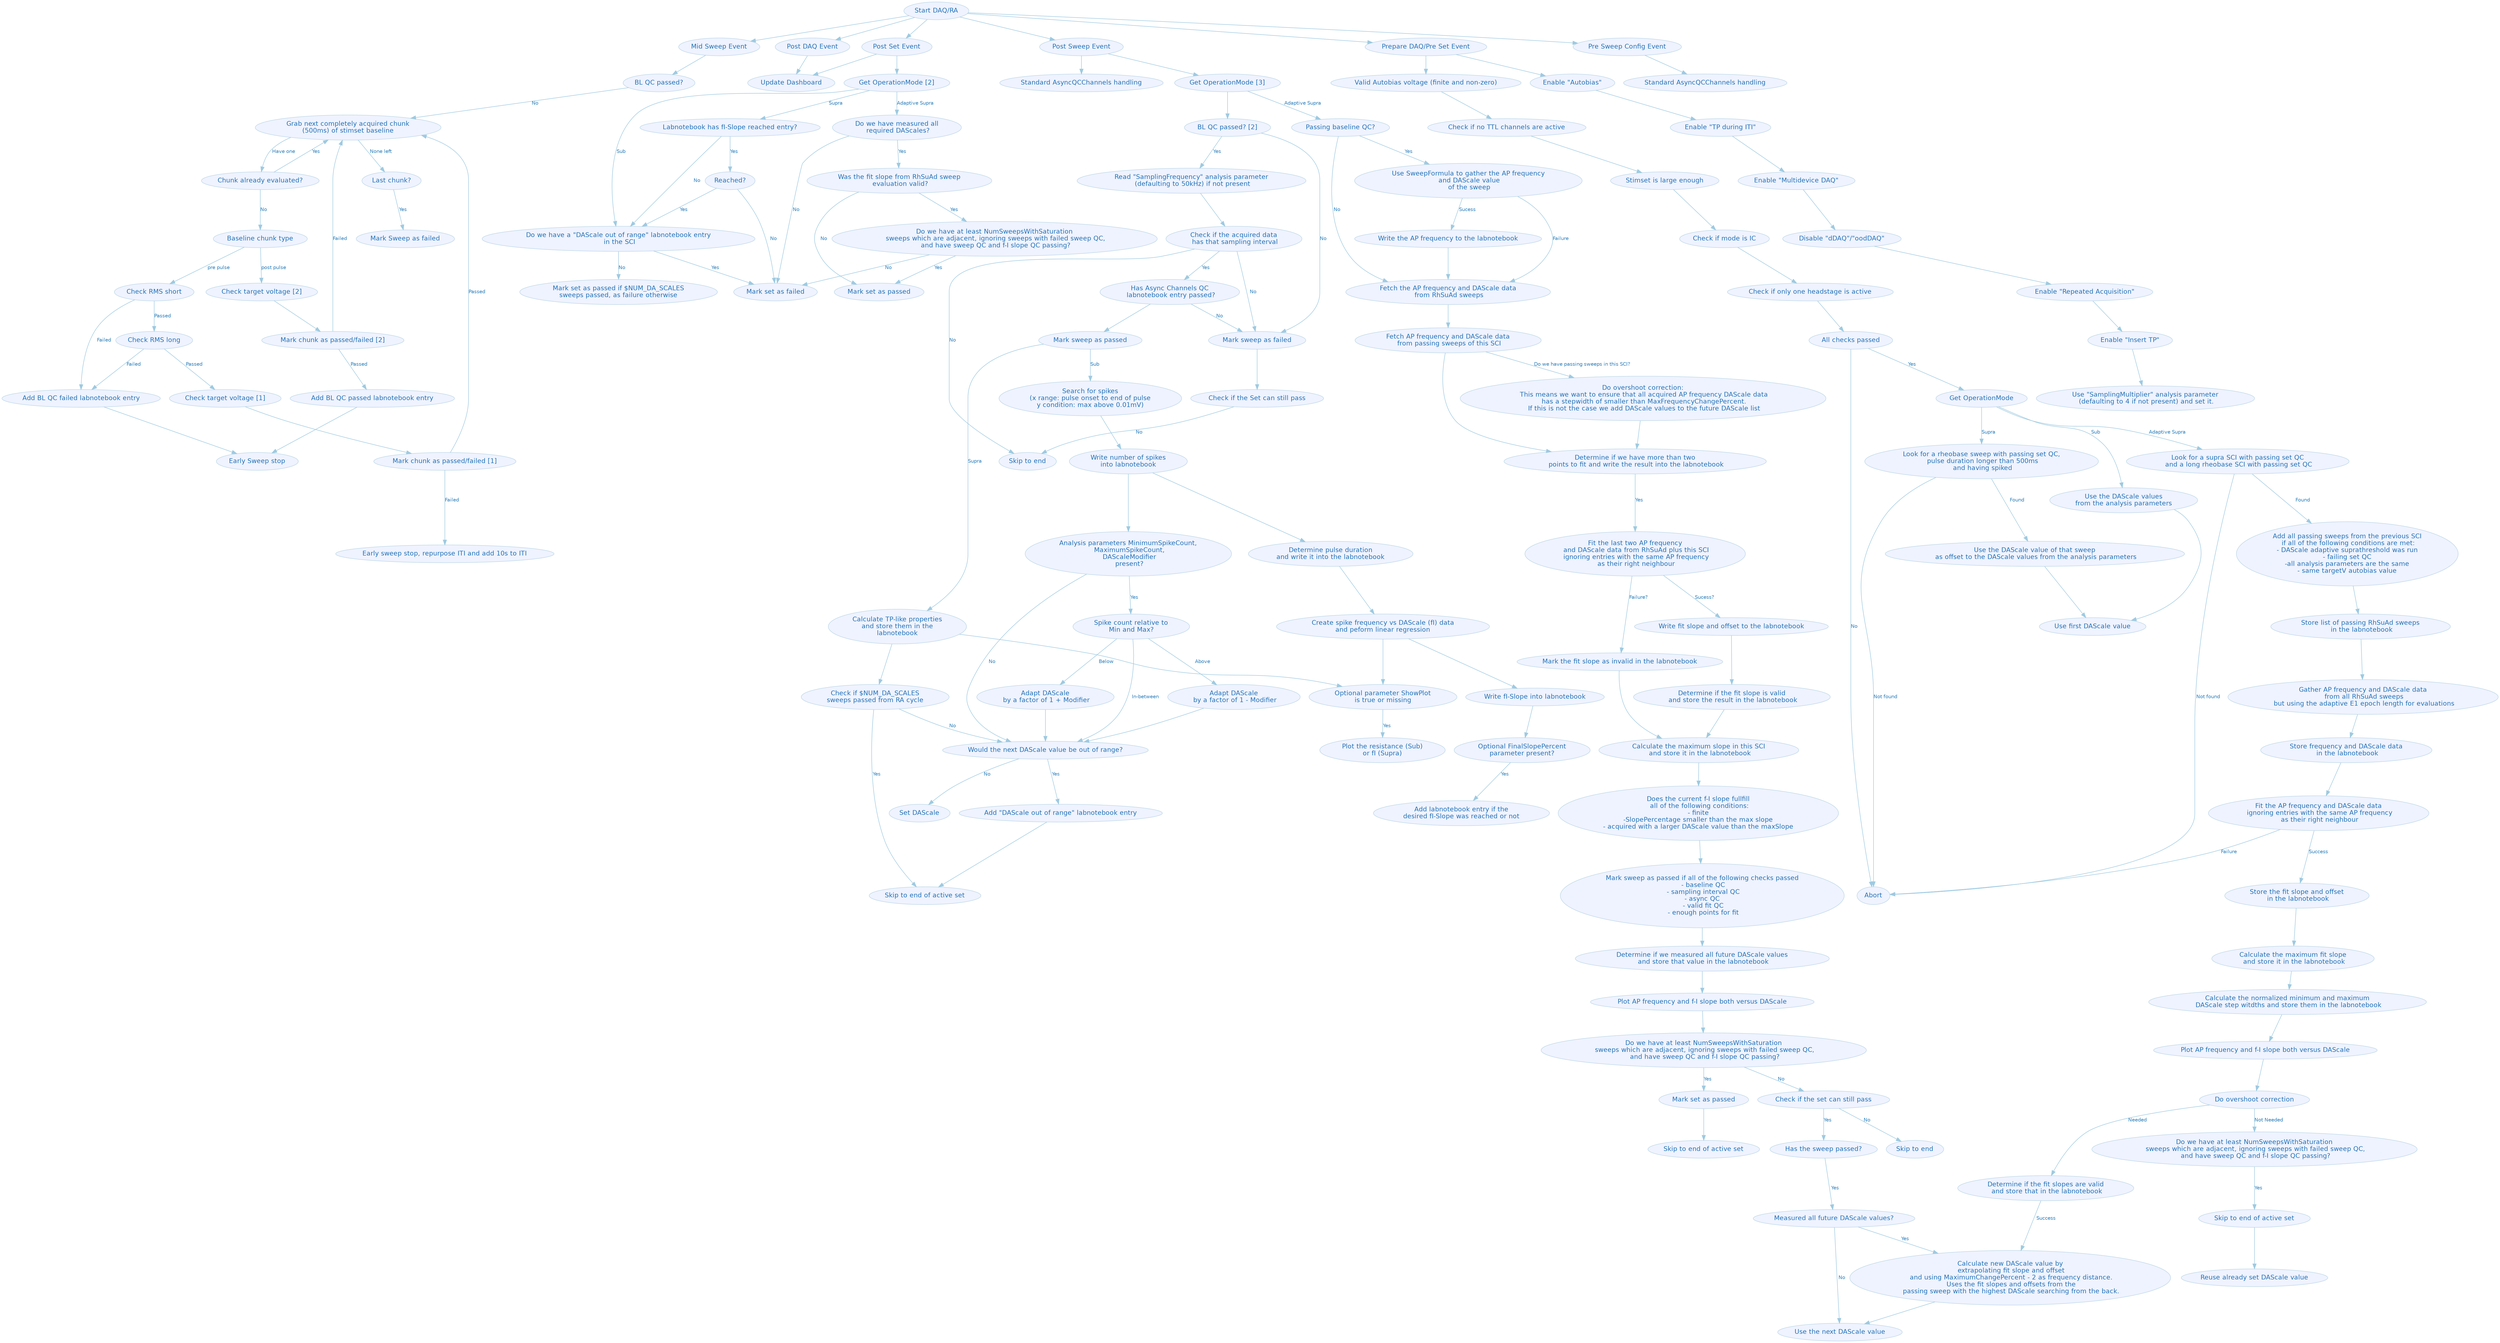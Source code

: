digraph G {
	graph [center=true,
		color=white,
		compound=true,
		fontcolor=black,
		fontname=Helvetica,
		fontsize=14,
		penwidth=0.1,
		ratio="0,01"
	];
	node [color="#bdd7e7",
		fillcolor="#eff3ff",
		fontcolor="#2171b5",
		fontname=Helvetica,
		fontsize=13,
		label="\N",
		shape=ellipse,
		style=filled
	];
	edge [color="#9ecae1",
		fontcolor="#3182bd",
		fontname=Helvetica,
		fontsize=10,
		style=solid
	];
	"Start DAQ/RA" -> "Mid Sweep Event";
	"Start DAQ/RA" -> "Post DAQ Event";
	"Start DAQ/RA" -> "Post Set Event";
	"Start DAQ/RA" -> "Post Sweep Event";
	"Start DAQ/RA" -> "Pre Sweep Config Event";
	"Start DAQ/RA" -> "Prepare DAQ/Pre Set Event";
	"Mid Sweep Event" -> "BL QC passed?";
	"Post DAQ Event" -> "Update Dashboard";
	"Post Set Event" -> "Update Dashboard";
	"Post Set Event" -> "Get OperationMode [2]";
	n91	[URL="../_static/images/async-qc-channels.svg",
		label="Standard AsyncQCChannels handling",
		target=_graphviz];
	"Post Sweep Event" -> n91;
	"Post Sweep Event" -> "Get OperationMode [3]";
	n92	[URL="../_static/images/async-qc-channels.svg",
		label="Standard AsyncQCChannels handling",
		target=_graphviz];
	"Pre Sweep Config Event" -> n92;
	"Prepare DAQ/Pre Set Event" -> "Enable \"Autobias\"";
	"Prepare DAQ/Pre Set Event" -> "Valid Autobias voltage (finite and non-zero)";
	"BL QC passed?" -> "Grab next completely acquired chunk\n(500ms) of stimset baseline"	[label=No];
	"Mark set as passed if $NUM_DA_SCALES\nsweeps passed, as failure otherwise"	[label="Do we have a \"DAScale out of range\" labnotebook entry\n in the SCI"];
	"Get OperationMode [2]" -> "Mark set as passed if $NUM_DA_SCALES\nsweeps passed, as failure otherwise"	[label=Sub];
	"Get OperationMode [2]" -> "Labnotebook has fI-Slope reached entry?"	[label=Supra];
	n79	[label="Do we have measured all\n required DAScales?"];
	"Get OperationMode [2]" -> n79	[label="Adaptive Supra"];
	"Last Sweep passed?"	[label="BL QC passed? [2]"];
	"Get OperationMode [3]" -> "Last Sweep passed?";
	n130	[label="Passing baseline QC?"];
	"Get OperationMode [3]" -> n130	[label="Adaptive Supra"];
	"Enable \"Autobias\"" -> "Enable \"TP during ITI\"";
	"Valid Autobias voltage (finite and non-zero)" -> "Check if no TTL channels are active";
	"Grab next completely acquired chunk\n(500ms) of stimset baseline" -> "Chunk already evaluated?"	[label="Have one"];
	"Grab next completely acquired chunk\n(500ms) of stimset baseline" -> "Last chunk?"	[label="None left"];
	"Mark set as passed if $NUM_DA_SCALES\nsweeps passed, as failure otherwise" -> "Mark set as failed"	[label=Yes];
	n126	[label="Mark set as passed if $NUM_DA_SCALES\nsweeps passed, as failure otherwise"];
	"Mark set as passed if $NUM_DA_SCALES\nsweeps passed, as failure otherwise" -> n126	[label=No];
	"Labnotebook has fI-Slope reached entry?" -> "Mark set as passed if $NUM_DA_SCALES\nsweeps passed, as failure otherwise"	[label=No];
	"Labnotebook has fI-Slope reached entry?" -> "Reached?"	[label=Yes];
	n79 -> "Mark set as failed"	[label=No];
	n80	[label="Was the fit slope from RhSuAd sweep\n evaluation valid?"];
	n79 -> n80	[label=Yes];
	n72	[label="Mark sweep as failed"];
	"Last Sweep passed?" -> n72	[label=No];
	n75	[label="Read \"SamplingFrequency\" analysis parameter\n (defaulting to 50kHz) if not present"];
	"Last Sweep passed?" -> n75	[label=Yes];
	n87	[label="Use SweepFormula to gather the AP frequency\n and DAScale value\n of the sweep"];
	n130 -> n87	[label=Yes];
	n90	[label="Fetch the AP frequency and DAScale data\n from RhSuAd sweeps"];
	n130 -> n90	[label=No];
	"Enable \"TP during ITI\"" -> "Enable \"Multidevice DAQ\"";
	"Check if no TTL channels are active" -> "Stimset is large enough";
	"Chunk already evaluated?" -> "Grab next completely acquired chunk\n(500ms) of stimset baseline"	[label=Yes];
	"Chunk already evaluated?" -> "Baseline chunk type"	[label=No];
	"Last chunk?" -> "Mark Sweep as failed"	[label=Yes];
	"Reached?" -> "Mark set as passed if $NUM_DA_SCALES\nsweeps passed, as failure otherwise"	[label=Yes];
	"Reached?" -> "Mark set as failed"	[label=No];
	n81	[label="Mark set as passed"];
	n80 -> n81	[label=No];
	n132	[label="Do we have at least NumSweepsWithSaturation\n sweeps which are adjacent, ignoring sweeps with failed sweep QC,\n and have sweep \
QC and f-I slope QC passing?"];
	n80 -> n132	[label=Yes];
	n72 -> "Check if the Set can still pass";
	n76	[label="Check if the acquired data\n has that sampling interval"];
	n75 -> n76;
	n87 -> n90	[label=Failure];
	n88	[label="Write the AP frequency to the labnotebook"];
	n87 -> n88	[label=Sucess];
	n93	[labe="Fetch sweeps with passing BL QC from SCI\ and append their AP frequency\n DAScale data to the supra data",
		label="Fetch AP frequency and DAScale data\n from passing sweeps of this SCI"];
	n90 -> n93;
	"Enable \"Multidevice DAQ\"" -> "Disable \"dDAQ\"/\"oodDAQ\"";
	"Stimset is large enough" -> "Check if mode is IC";
	"Baseline chunk type" -> "Check RMS short"	[label="pre pulse"];
	"Baseline chunk type" -> "Check target voltage [2]"	[label="post pulse"];
	n132 -> "Mark set as failed"	[label=No];
	n132 -> n81	[label=Yes];
	"Check if the Set can still pass" -> "Skip to end"	[label=No];
	n76 -> n72	[label=No];
	n76 -> "Skip to end"	[label=No];
	n77	[label="Has Async Channels QC\n labnotebook entry passed?"];
	n76 -> n77	[label=Yes];
	n88 -> n90;
	n94	[label="Do overshoot correction:\n This means we want to ensure that all acquired AP frequency DAScale data\n has a stepwidth of smaller \
than MaxFrequencyChangePercent.\n If this is not the case we add DAScale values to the future DAScale list"];
	n93 -> n94	[label="Do we have passing sweeps in this SCI?"];
	n104	[label="Determine if we have more than two\n points to fit and write the\ result into the labnotebook"];
	n93 -> n104;
	"Disable \"dDAQ\"/\"oodDAQ\"" -> "Enable \"Repeated Acquisition\"";
	"Check if mode is IC" -> "Check if only one headstage is active";
	"Check RMS short" -> "Check RMS long"	[label=Passed];
	"Check RMS short" -> "Add BL QC failed labnotebook entry"	[label=Failed];
	"Check target voltage [2]" -> "Mark chunk as passed/failed [2]";
	n77 -> n72	[label=No];
	n86	[label="Mark sweep as passed"];
	n77 -> n86;
	n86 -> "Calculate TP-like properties\nand store them in the\nlabnotebook"	[label=Supra];
	n86 -> "Search for spikes\n(x range: pulse onset to end of pulse\ny condition: max above 0.01mV)"	[label=Sub];
	"Enable \"Repeated Acquisition\"" -> "Enable \"Insert TP\"";
	"Check if only one headstage is active" -> "All checks passed";
	"Check RMS long" -> "Add BL QC failed labnotebook entry"	[label=Failed];
	"Check RMS long" -> "Check target voltage [1]"	[label=Passed];
	"Add BL QC failed labnotebook entry" -> "Early Sweep stop";
	"Mark chunk as passed/failed [2]" -> "Grab next completely acquired chunk\n(500ms) of stimset baseline"	[label=Failed];
	"Mark chunk as passed/failed [2]" -> "Add BL QC passed labnotebook entry"	[label=Passed];
	"Calculate TP-like properties\nand store them in the\nlabnotebook" -> "Check if $NUM_DA_SCALES\nsweeps passed from RA cycle";
	"Calculate TP-like properties\nand store them in the\nlabnotebook" -> "Optional parameter ShowPlot\nis true or missing";
	"Search for spikes\n(x range: pulse onset to end of pulse\ny condition: max above 0.01mV)" -> "Write number of spikes\ninto labnotebook";
	n68	[label="Use \"SamplingMultiplier\" analysis parameter\n (defaulting to 4 if not present) and set it."];
	"Enable \"Insert TP\"" -> n68;
	"All checks passed" -> Abort	[label=No];
	"All checks passed" -> "Get OperationMode"	[label=Yes];
	"Check target voltage [1]" -> "Mark chunk as passed/failed [1]";
	"Add BL QC passed labnotebook entry" -> "Early Sweep stop";
	"Check if $NUM_DA_SCALES\nsweeps passed from RA cycle" -> "Skip to end of active set"	[label=Yes];
	"Use next DAScale value"	[label="Would the next DAScale value be out of range?"];
	"Check if $NUM_DA_SCALES\nsweeps passed from RA cycle" -> "Use next DAScale value"	[label=No];
	"Optional parameter ShowPlot\nis true or missing" -> "Plot the resistance (Sub)\nor fI (Supra)"	[label=Yes];
	"Write number of spikes\ninto labnotebook" -> "Analysis parameters MinimumSpikeCount,\n MaximumSpikeCount,\n DAScaleModifier\n present?";
	"Write number of spikes\ninto labnotebook" -> "Determine pulse duration\nand write it into the labnotebook";
	"Get OperationMode" -> "Look for a rheobase sweep with passing set QC,\n pulse duration longer than 500ms\n and having spiked"	[label=Supra];
	"Get OperationMode" -> "Use the DAScale values\nfrom the analysis parameters"	[label=Sub];
	n110	[label="Look for a supra SCI with passing set QC\n and a long rheobase SCI with passing set QC"];
	"Get OperationMode" -> n110	[label="Adaptive Supra"];
	"Mark chunk as passed/failed [1]" -> "Grab next completely acquired chunk\n(500ms) of stimset baseline"	[label=Passed];
	"Mark chunk as passed/failed [1]" -> "Early sweep stop, repurpose ITI and add 10s to ITI"	[label=Failed];
	n122	[label="Add \"DAScale out of range\" labnotebook entry"];
	"Use next DAScale value" -> n122	[label=Yes];
	n123	[label="Set DAScale"];
	"Use next DAScale value" -> n123	[label=No];
	"Analysis parameters MinimumSpikeCount,\n MaximumSpikeCount,\n DAScaleModifier\n present?" -> "Use next DAScale value"	[label=No];
	"Analysis parameters MinimumSpikeCount,\n MaximumSpikeCount,\n DAScaleModifier\n present?" -> "Spike count relative to\nMin and Max?"	[label=Yes];
	"Determine pulse duration\nand write it into the labnotebook" -> "Create spike frequency vs DAScale (fI) data\nand peform linear regression";
	"Look for a rheobase sweep with passing set QC,\n pulse duration longer than 500ms\n and having spiked" -> Abort	[label="Not found"];
	"Look for a rheobase sweep with passing set QC,\n pulse duration longer than 500ms\n and having spiked" -> "Use the DAScale value of that sweep\n as offset to the DAScale values from the analysis parameters"	[label=Found];
	"Use the DAScale values\nfrom the analysis parameters" -> "Use first DAScale value";
	n110 -> Abort	[label="Not found"];
	n133	[label="Add all passing sweeps from the previous SCI\n if all of the following conditions are met:\n- DAScale adaptive suprathreshold was \
run\n- failing set QC\n-all analysis parameters are the same\n- same targetV autobias value"];
	n110 -> n133	[label=Found];
	n94 -> n104;
	n95	[label="Fit the last two AP frequency\n and DAScale data from RhSuAd plus this SCI\n ignoring entries with the same AP frequency\n as their \
right neighbour"];
	n104 -> n95	[label=Yes];
	"Use the DAScale value of that sweep\n as offset to the DAScale values from the analysis parameters" -> "Use first DAScale value";
	n134	[label="Store list of passing RhSuAd sweeps\n in the labnotebook"];
	n133 -> n134;
	"Spike count relative to\nMin and Max?" -> "Use next DAScale value"	[label="In-between"];
	"Spike count relative to\nMin and Max?" -> "Adapt DAScale\n by a factor of 1 - Modifier"	[label=Above];
	"Spike count relative to\nMin and Max?" -> "Adapt DAScale\n by a factor of 1 + Modifier"	[label=Below];
	"Create spike frequency vs DAScale (fI) data\nand peform linear regression" -> "Optional parameter ShowPlot\nis true or missing";
	"Create spike frequency vs DAScale (fI) data\nand peform linear regression" -> "Write fI-Slope into labnotebook";
	"Adapt DAScale\n by a factor of 1 - Modifier" -> "Use next DAScale value";
	"Adapt DAScale\n by a factor of 1 + Modifier" -> "Use next DAScale value";
	"Write fI-Slope into labnotebook" -> "Optional FinalSlopePercent\nparameter present?";
	n114	[label="Gather AP frequency and DAScale data\n from all RhSuAd sweeps\n but using the adaptive E1 epoch length for evaluations"];
	n134 -> n114;
	"Optional FinalSlopePercent\nparameter present?" -> "Add labnotebook entry if the\ndesired fI-Slope was reached or not"	[label=Yes];
	n116	[label="Store frequency and DAScale data\n in the labnotebook"];
	n114 -> n116;
	n117	[label="Fit the AP frequency and DAScale data\n ignoring entries with the same AP frequency\n as their right neighbour"];
	n116 -> n117;
	n117 -> Abort	[label=Failure];
	n118	[label="Store the fit slope and offset\n in the labnotebook"];
	n117 -> n118	[label=Success];
	n97	[label="Write fit slope and offset to the labnotebook"];
	n95 -> n97	[label="Sucess?"];
	n98	[label="Mark the fit slope as invalid in the labnotebook"];
	n95 -> n98	[label="Failure?"];
	n101	[label="Determine if the fit slope is valid\n and store the result in the labnotebook"];
	n97 -> n101;
	n99	[label="Calculate the maximum slope in this SCI\n and store it in the labnotebook"];
	n98 -> n99;
	n101 -> n99;
	n102	[label="Does the current f-I slope fullfill\n all of the following conditions:\n- finite\n-SlopePercentage smaller than the max slope\n- \
acquired with a larger DAScale value than the maxSlope"];
	n99 -> n102;
	n105	[label="Mark sweep as passed if all of the following checks passed\n - baseline QC\n - sampling interval QC\n - async QC \n - valid fit \
QC\n - enough points for fit"];
	n102 -> n105;
	n107	[label="Determine if we measured all future DAScale values\n and store that value in the labnotebook"];
	n105 -> n107;
	n138	[label="Plot AP frequency and f-I slope both versus DAScale"];
	n107 -> n138;
	n139	[label="Do we have at least NumSweepsWithSaturation\n sweeps which are adjacent, ignoring sweeps with failed sweep QC,\n and have sweep \
QC and f-I slope QC passing?"];
	n138 -> n139;
	n112	[label="Mark set as passed"];
	n139 -> n112	[label=Yes];
	n109	[label="Check if the set can still pass"];
	n139 -> n109	[label=No];
	n113	[label="Skip to end of active set"];
	n112 -> n113;
	n111	[label="Skip to end"];
	n109 -> n111	[label=No];
	n100	[label="Has the sweep passed?"];
	n109 -> n100	[label=Yes];
	n103	[label="Measured all future DAScale values?"];
	n100 -> n103	[label=Yes];
	n106	[label="Calculate new DAScale value by\n extrapolating fit slope and offset\n and using MaximumChangePercent - 2 as frequency distance.\n \
Uses the fit slopes and offsets from the\n passing sweep with the highest DAScale searching from the back."];
	n103 -> n106	[label=Yes];
	n108	[label="Use the next DAScale value"];
	n103 -> n108	[label=No];
	n106 -> n108;
	n119	[label="Calculate the maximum fit slope\n and store it in the labnotebook"];
	n118 -> n119;
	n128	[label="Calculate the normalized minimum and maximum\n DAScale step witdths and store them in the labnotebook"];
	n119 -> n128;
	n131	[label="Plot AP frequency and f-I slope both versus DAScale"];
	n128 -> n131;
	n120	[label="Do overshoot correction"];
	n131 -> n120;
	n121	[label="Determine if the fit slopes are valid\n and store that in the labnotebook"];
	n120 -> n121	[label=Needed];
	n135	[label="Do we have at least NumSweepsWithSaturation\n sweeps which are adjacent, ignoring sweeps with failed sweep QC,\n and have sweep \
QC and f-I slope QC passing?"];
	n120 -> n135	[label="Not Needed"];
	n121 -> n106	[label=Success];
	n136	[label="Skip to end of active set"];
	n135 -> n136	[label=Yes];
	n137	[label="Reuse already set DAScale value"];
	n136 -> n137;
	n122 -> "Skip to end of active set";
}
